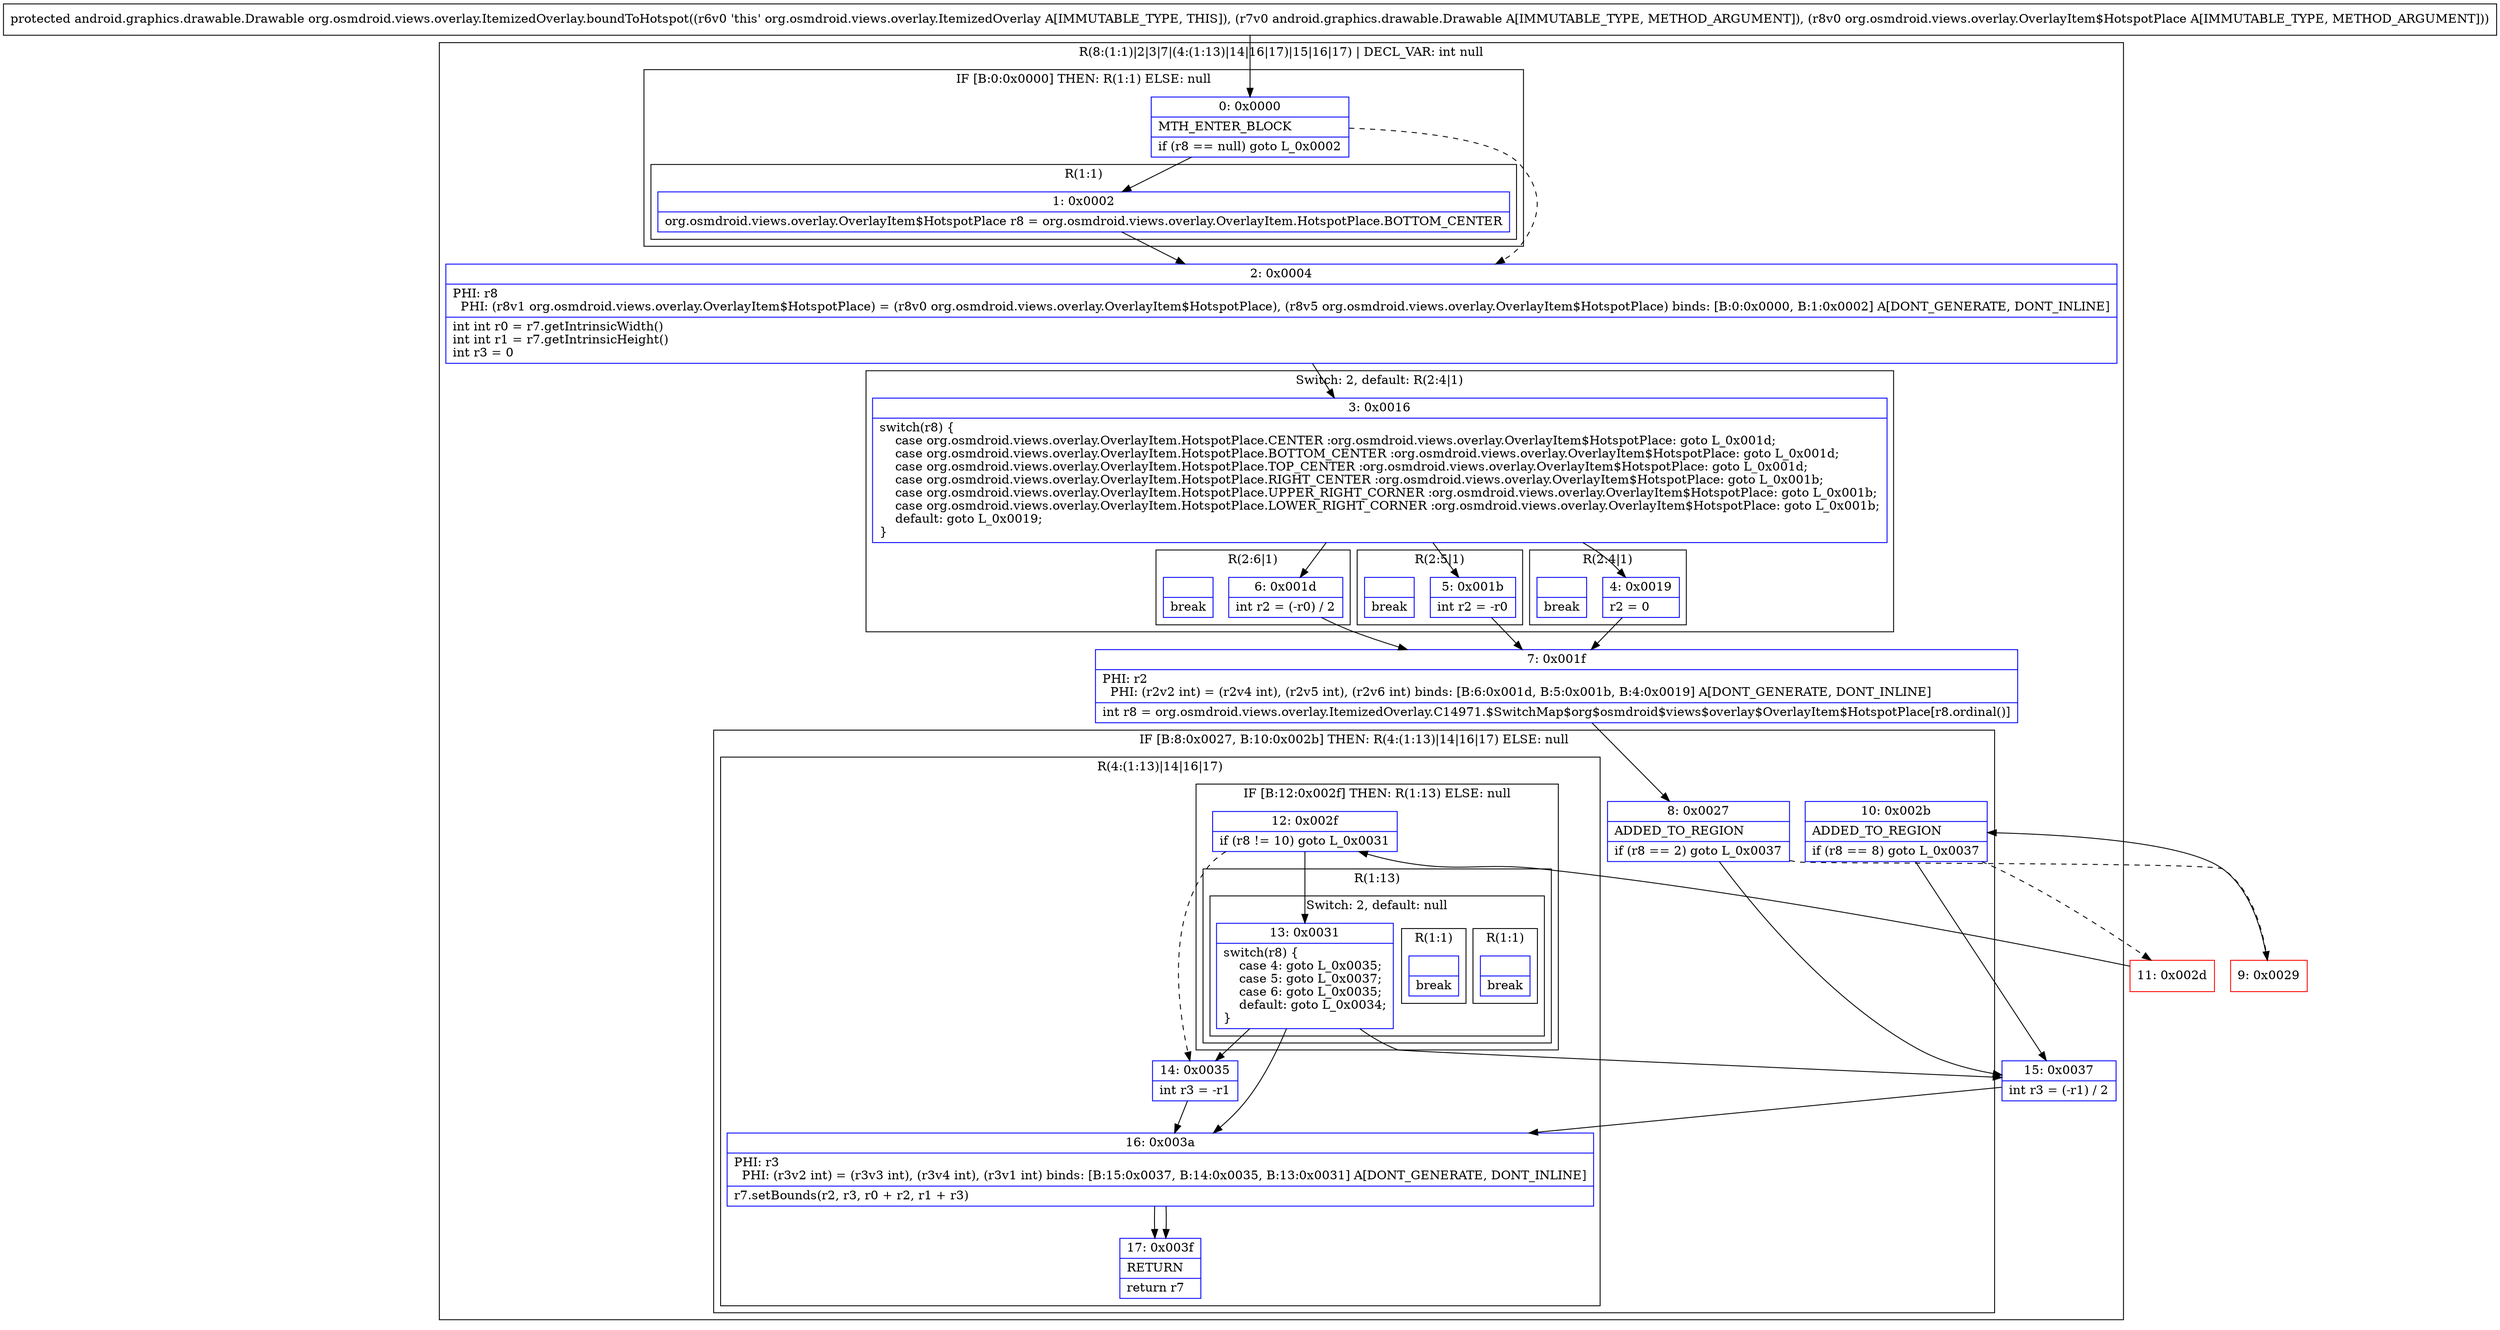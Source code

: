 digraph "CFG fororg.osmdroid.views.overlay.ItemizedOverlay.boundToHotspot(Landroid\/graphics\/drawable\/Drawable;Lorg\/osmdroid\/views\/overlay\/OverlayItem$HotspotPlace;)Landroid\/graphics\/drawable\/Drawable;" {
subgraph cluster_Region_863319314 {
label = "R(8:(1:1)|2|3|7|(4:(1:13)|14|16|17)|15|16|17) | DECL_VAR: int null\l";
node [shape=record,color=blue];
subgraph cluster_IfRegion_1986738141 {
label = "IF [B:0:0x0000] THEN: R(1:1) ELSE: null";
node [shape=record,color=blue];
Node_0 [shape=record,label="{0\:\ 0x0000|MTH_ENTER_BLOCK\l|if (r8 == null) goto L_0x0002\l}"];
subgraph cluster_Region_892641667 {
label = "R(1:1)";
node [shape=record,color=blue];
Node_1 [shape=record,label="{1\:\ 0x0002|org.osmdroid.views.overlay.OverlayItem$HotspotPlace r8 = org.osmdroid.views.overlay.OverlayItem.HotspotPlace.BOTTOM_CENTER\l}"];
}
}
Node_2 [shape=record,label="{2\:\ 0x0004|PHI: r8 \l  PHI: (r8v1 org.osmdroid.views.overlay.OverlayItem$HotspotPlace) = (r8v0 org.osmdroid.views.overlay.OverlayItem$HotspotPlace), (r8v5 org.osmdroid.views.overlay.OverlayItem$HotspotPlace) binds: [B:0:0x0000, B:1:0x0002] A[DONT_GENERATE, DONT_INLINE]\l|int int r0 = r7.getIntrinsicWidth()\lint int r1 = r7.getIntrinsicHeight()\lint r3 = 0\l}"];
subgraph cluster_SwitchRegion_1602178929 {
label = "Switch: 2, default: R(2:4|1)";
node [shape=record,color=blue];
Node_3 [shape=record,label="{3\:\ 0x0016|switch(r8) \{\l    case org.osmdroid.views.overlay.OverlayItem.HotspotPlace.CENTER :org.osmdroid.views.overlay.OverlayItem$HotspotPlace: goto L_0x001d;\l    case org.osmdroid.views.overlay.OverlayItem.HotspotPlace.BOTTOM_CENTER :org.osmdroid.views.overlay.OverlayItem$HotspotPlace: goto L_0x001d;\l    case org.osmdroid.views.overlay.OverlayItem.HotspotPlace.TOP_CENTER :org.osmdroid.views.overlay.OverlayItem$HotspotPlace: goto L_0x001d;\l    case org.osmdroid.views.overlay.OverlayItem.HotspotPlace.RIGHT_CENTER :org.osmdroid.views.overlay.OverlayItem$HotspotPlace: goto L_0x001b;\l    case org.osmdroid.views.overlay.OverlayItem.HotspotPlace.UPPER_RIGHT_CORNER :org.osmdroid.views.overlay.OverlayItem$HotspotPlace: goto L_0x001b;\l    case org.osmdroid.views.overlay.OverlayItem.HotspotPlace.LOWER_RIGHT_CORNER :org.osmdroid.views.overlay.OverlayItem$HotspotPlace: goto L_0x001b;\l    default: goto L_0x0019;\l\}\l}"];
subgraph cluster_Region_1679846962 {
label = "R(2:6|1)";
node [shape=record,color=blue];
Node_6 [shape=record,label="{6\:\ 0x001d|int r2 = (\-r0) \/ 2\l}"];
Node_InsnContainer_1362648871 [shape=record,label="{|break\l}"];
}
subgraph cluster_Region_1678898975 {
label = "R(2:5|1)";
node [shape=record,color=blue];
Node_5 [shape=record,label="{5\:\ 0x001b|int r2 = \-r0\l}"];
Node_InsnContainer_2118278914 [shape=record,label="{|break\l}"];
}
subgraph cluster_Region_252646113 {
label = "R(2:4|1)";
node [shape=record,color=blue];
Node_4 [shape=record,label="{4\:\ 0x0019|r2 = 0\l}"];
Node_InsnContainer_1860878832 [shape=record,label="{|break\l}"];
}
}
Node_7 [shape=record,label="{7\:\ 0x001f|PHI: r2 \l  PHI: (r2v2 int) = (r2v4 int), (r2v5 int), (r2v6 int) binds: [B:6:0x001d, B:5:0x001b, B:4:0x0019] A[DONT_GENERATE, DONT_INLINE]\l|int r8 = org.osmdroid.views.overlay.ItemizedOverlay.C14971.$SwitchMap$org$osmdroid$views$overlay$OverlayItem$HotspotPlace[r8.ordinal()]\l}"];
subgraph cluster_IfRegion_1757002956 {
label = "IF [B:8:0x0027, B:10:0x002b] THEN: R(4:(1:13)|14|16|17) ELSE: null";
node [shape=record,color=blue];
Node_8 [shape=record,label="{8\:\ 0x0027|ADDED_TO_REGION\l|if (r8 == 2) goto L_0x0037\l}"];
Node_10 [shape=record,label="{10\:\ 0x002b|ADDED_TO_REGION\l|if (r8 == 8) goto L_0x0037\l}"];
subgraph cluster_Region_357071103 {
label = "R(4:(1:13)|14|16|17)";
node [shape=record,color=blue];
subgraph cluster_IfRegion_58394571 {
label = "IF [B:12:0x002f] THEN: R(1:13) ELSE: null";
node [shape=record,color=blue];
Node_12 [shape=record,label="{12\:\ 0x002f|if (r8 != 10) goto L_0x0031\l}"];
subgraph cluster_Region_1271599003 {
label = "R(1:13)";
node [shape=record,color=blue];
subgraph cluster_SwitchRegion_1428297947 {
label = "Switch: 2, default: null";
node [shape=record,color=blue];
Node_13 [shape=record,label="{13\:\ 0x0031|switch(r8) \{\l    case 4: goto L_0x0035;\l    case 5: goto L_0x0037;\l    case 6: goto L_0x0035;\l    default: goto L_0x0034;\l\}\l}"];
subgraph cluster_Region_1486463138 {
label = "R(1:1)";
node [shape=record,color=blue];
Node_InsnContainer_886001404 [shape=record,label="{|break\l}"];
}
subgraph cluster_Region_202566868 {
label = "R(1:1)";
node [shape=record,color=blue];
Node_InsnContainer_532057370 [shape=record,label="{|break\l}"];
}
}
}
}
Node_14 [shape=record,label="{14\:\ 0x0035|int r3 = \-r1\l}"];
Node_16 [shape=record,label="{16\:\ 0x003a|PHI: r3 \l  PHI: (r3v2 int) = (r3v3 int), (r3v4 int), (r3v1 int) binds: [B:15:0x0037, B:14:0x0035, B:13:0x0031] A[DONT_GENERATE, DONT_INLINE]\l|r7.setBounds(r2, r3, r0 + r2, r1 + r3)\l}"];
Node_17 [shape=record,label="{17\:\ 0x003f|RETURN\l|return r7\l}"];
}
}
Node_15 [shape=record,label="{15\:\ 0x0037|int r3 = (\-r1) \/ 2\l}"];
Node_16 [shape=record,label="{16\:\ 0x003a|PHI: r3 \l  PHI: (r3v2 int) = (r3v3 int), (r3v4 int), (r3v1 int) binds: [B:15:0x0037, B:14:0x0035, B:13:0x0031] A[DONT_GENERATE, DONT_INLINE]\l|r7.setBounds(r2, r3, r0 + r2, r1 + r3)\l}"];
Node_17 [shape=record,label="{17\:\ 0x003f|RETURN\l|return r7\l}"];
}
Node_9 [shape=record,color=red,label="{9\:\ 0x0029}"];
Node_11 [shape=record,color=red,label="{11\:\ 0x002d}"];
MethodNode[shape=record,label="{protected android.graphics.drawable.Drawable org.osmdroid.views.overlay.ItemizedOverlay.boundToHotspot((r6v0 'this' org.osmdroid.views.overlay.ItemizedOverlay A[IMMUTABLE_TYPE, THIS]), (r7v0 android.graphics.drawable.Drawable A[IMMUTABLE_TYPE, METHOD_ARGUMENT]), (r8v0 org.osmdroid.views.overlay.OverlayItem$HotspotPlace A[IMMUTABLE_TYPE, METHOD_ARGUMENT])) }"];
MethodNode -> Node_0;
Node_0 -> Node_1;
Node_0 -> Node_2[style=dashed];
Node_1 -> Node_2;
Node_2 -> Node_3;
Node_3 -> Node_4;
Node_3 -> Node_5;
Node_3 -> Node_6;
Node_6 -> Node_7;
Node_5 -> Node_7;
Node_4 -> Node_7;
Node_7 -> Node_8;
Node_8 -> Node_9[style=dashed];
Node_8 -> Node_15;
Node_10 -> Node_11[style=dashed];
Node_10 -> Node_15;
Node_12 -> Node_13;
Node_12 -> Node_14[style=dashed];
Node_13 -> Node_14;
Node_13 -> Node_15;
Node_13 -> Node_16;
Node_14 -> Node_16;
Node_16 -> Node_17;
Node_15 -> Node_16;
Node_16 -> Node_17;
Node_9 -> Node_10;
Node_11 -> Node_12;
}

